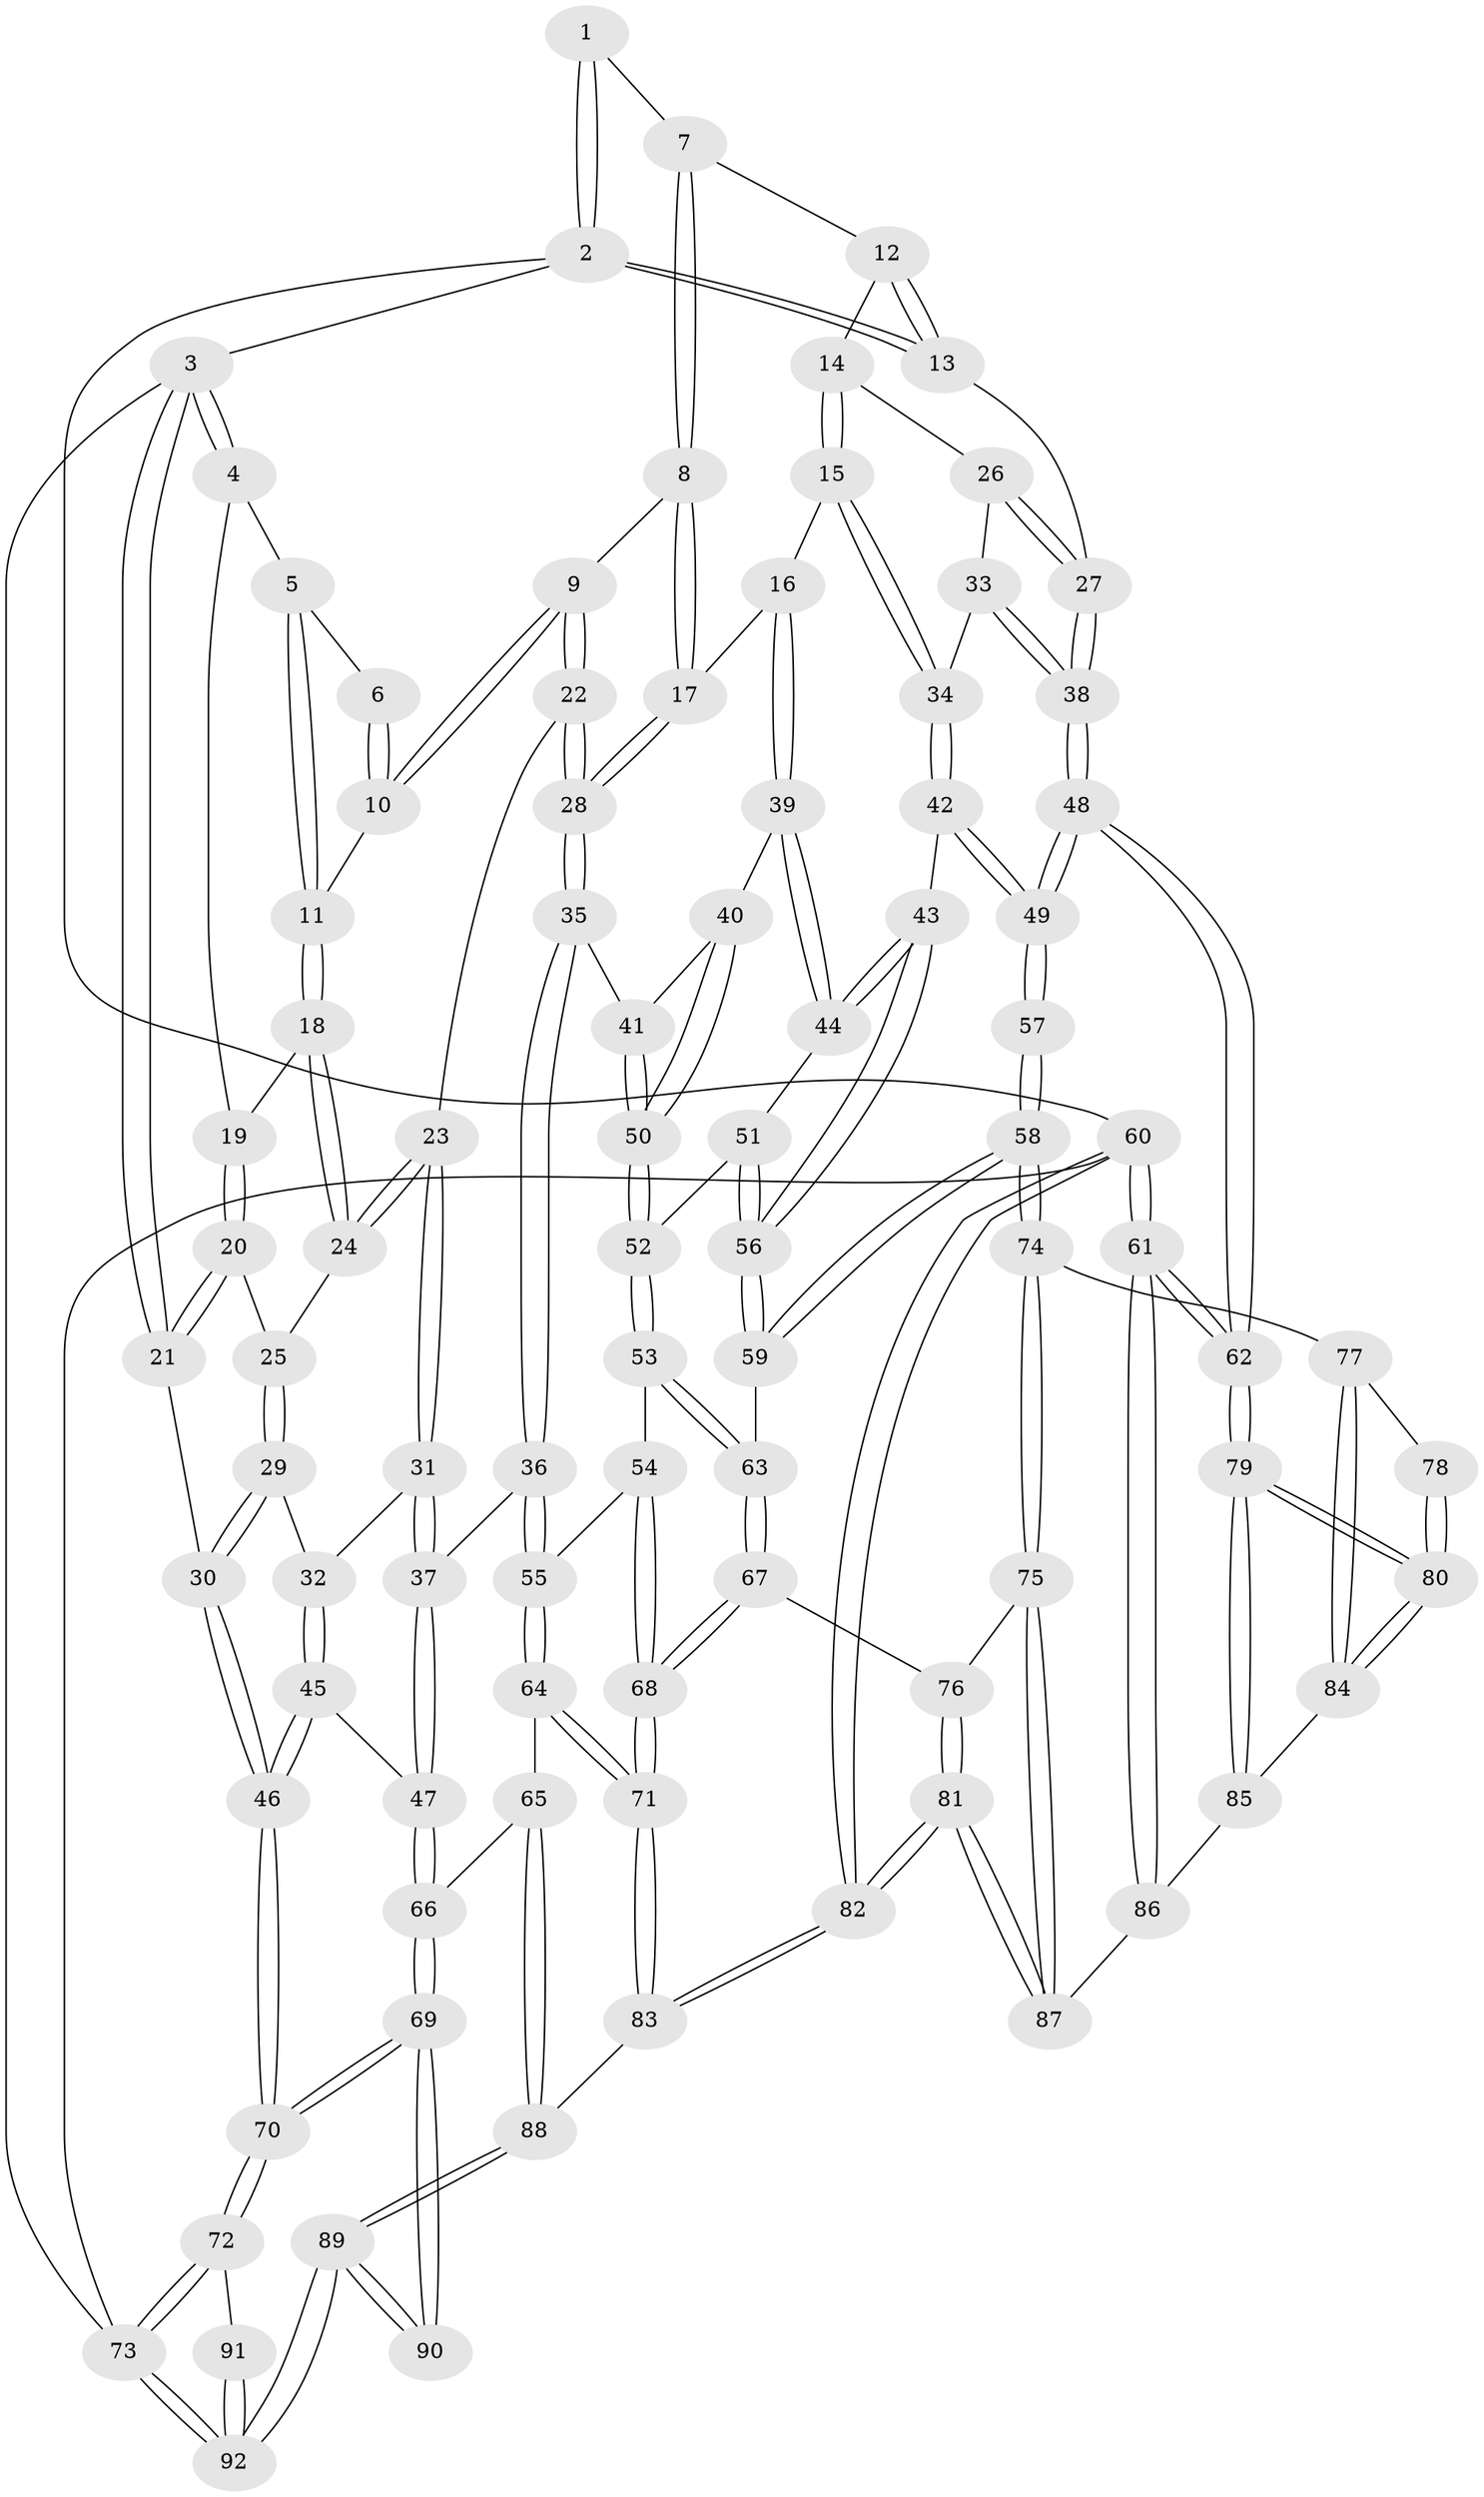 // Generated by graph-tools (version 1.1) at 2025/51/03/09/25 03:51:01]
// undirected, 92 vertices, 227 edges
graph export_dot {
graph [start="1"]
  node [color=gray90,style=filled];
  1 [pos="+0.5629896040086082+0"];
  2 [pos="+1+0"];
  3 [pos="+0+0"];
  4 [pos="+0+0"];
  5 [pos="+0.28365212669822454+0"];
  6 [pos="+0.29720166602019016+0"];
  7 [pos="+0.648633585236872+0.11807276595898071"];
  8 [pos="+0.6387336634300375+0.1322820147094873"];
  9 [pos="+0.46200377055331293+0.2664841016422929"];
  10 [pos="+0.4024612907655342+0.13699706023931718"];
  11 [pos="+0.22145657694636775+0.1915019605788037"];
  12 [pos="+0.7177706369314546+0.13288755233602928"];
  13 [pos="+1+0"];
  14 [pos="+0.8696153799267032+0.2514893162235306"];
  15 [pos="+0.773725309365623+0.4056270201301465"];
  16 [pos="+0.7516029085516736+0.4115953879196193"];
  17 [pos="+0.6939006495437652+0.38584802508281346"];
  18 [pos="+0.21347270785270916+0.22362147095845314"];
  19 [pos="+0.13614478963048796+0.19423258179145222"];
  20 [pos="+0+0.23151993436195492"];
  21 [pos="+0+0.1916417089641726"];
  22 [pos="+0.43271366560886976+0.33152724807849243"];
  23 [pos="+0.26090854626514176+0.3005223679522661"];
  24 [pos="+0.23334635388649808+0.28388382944679863"];
  25 [pos="+0.13730651205612926+0.33362857607810753"];
  26 [pos="+1+0.20720560691921988"];
  27 [pos="+1+0.13129975732497645"];
  28 [pos="+0.46249076496332125+0.39987701316089524"];
  29 [pos="+0.09769769585608445+0.4044941507002409"];
  30 [pos="+0+0.5156533823617736"];
  31 [pos="+0.21807862215070337+0.4805024593298275"];
  32 [pos="+0.1686888622852746+0.48766342426908044"];
  33 [pos="+0.913817170651289+0.4632627655646004"];
  34 [pos="+0.8651829373947032+0.4777972597145261"];
  35 [pos="+0.4587148800716437+0.4423119568294586"];
  36 [pos="+0.41768060713632477+0.538103530162855"];
  37 [pos="+0.33210629501812805+0.5805910583869364"];
  38 [pos="+1+0.6078644211239432"];
  39 [pos="+0.7139919042623785+0.5103031302135607"];
  40 [pos="+0.6101609722083963+0.511767620608746"];
  41 [pos="+0.5102042113772816+0.47239939904584755"];
  42 [pos="+0.8781822324547665+0.5842318973752065"];
  43 [pos="+0.855906957748634+0.6099553712736312"];
  44 [pos="+0.7142241618517995+0.5377075832928409"];
  45 [pos="+0.08868070984931141+0.6061812183550543"];
  46 [pos="+0+0.6941092315359215"];
  47 [pos="+0.3074338776460647+0.6142262100744961"];
  48 [pos="+1+0.6252654174396942"];
  49 [pos="+1+0.6254664420907513"];
  50 [pos="+0.6383930015737669+0.6160582634530931"];
  51 [pos="+0.6867489343985069+0.5999446208515309"];
  52 [pos="+0.646380350217422+0.6298706563001203"];
  53 [pos="+0.6344922289850823+0.6492576949606839"];
  54 [pos="+0.52920670887221+0.6450360182443897"];
  55 [pos="+0.49278924796288276+0.6402928797362054"];
  56 [pos="+0.8297690850176691+0.6825900302225434"];
  57 [pos="+1+0.6876809133916068"];
  58 [pos="+0.8584900119516321+0.7553150385142636"];
  59 [pos="+0.8297941123181043+0.6834364177336104"];
  60 [pos="+1+1"];
  61 [pos="+1+1"];
  62 [pos="+1+0.8987424181198378"];
  63 [pos="+0.6569114559723954+0.717287098022426"];
  64 [pos="+0.47098682897653654+0.7857182221413809"];
  65 [pos="+0.33429812519006863+0.8140951305992484"];
  66 [pos="+0.2832437630906393+0.8008552268577203"];
  67 [pos="+0.6471777442460268+0.7999555598127385"];
  68 [pos="+0.6139154179098052+0.8269822919607289"];
  69 [pos="+0.24422875076519399+0.8225719608046579"];
  70 [pos="+0+0.7645288967536763"];
  71 [pos="+0.5786388026055074+0.8596299218652418"];
  72 [pos="+0+1"];
  73 [pos="+0+1"];
  74 [pos="+0.8497204025855066+0.7984163030529936"];
  75 [pos="+0.832187132636365+0.8116069410939465"];
  76 [pos="+0.7124923260216485+0.8118713725414084"];
  77 [pos="+0.8559019277377379+0.8028496128158664"];
  78 [pos="+0.9580276772047861+0.8150961871684245"];
  79 [pos="+1+0.8979562106124027"];
  80 [pos="+1+0.858153749349244"];
  81 [pos="+0.7487663410461932+1"];
  82 [pos="+0.625759762667491+1"];
  83 [pos="+0.5758978123170903+1"];
  84 [pos="+0.9052738034055725+0.8633732178704615"];
  85 [pos="+0.9123657072153724+0.8776158339823958"];
  86 [pos="+0.9434203729645497+0.9551999899294996"];
  87 [pos="+0.7966278681440977+0.9514326583985924"];
  88 [pos="+0.5650122503522644+1"];
  89 [pos="+0.3323447804923251+1"];
  90 [pos="+0.24406009495044959+0.9495202090364757"];
  91 [pos="+0.16362437772482044+0.9676049518866585"];
  92 [pos="+0+1"];
  1 -- 2;
  1 -- 2;
  1 -- 7;
  2 -- 3;
  2 -- 13;
  2 -- 13;
  2 -- 60;
  3 -- 4;
  3 -- 4;
  3 -- 21;
  3 -- 21;
  3 -- 73;
  4 -- 5;
  4 -- 19;
  5 -- 6;
  5 -- 11;
  5 -- 11;
  6 -- 10;
  6 -- 10;
  7 -- 8;
  7 -- 8;
  7 -- 12;
  8 -- 9;
  8 -- 17;
  8 -- 17;
  9 -- 10;
  9 -- 10;
  9 -- 22;
  9 -- 22;
  10 -- 11;
  11 -- 18;
  11 -- 18;
  12 -- 13;
  12 -- 13;
  12 -- 14;
  13 -- 27;
  14 -- 15;
  14 -- 15;
  14 -- 26;
  15 -- 16;
  15 -- 34;
  15 -- 34;
  16 -- 17;
  16 -- 39;
  16 -- 39;
  17 -- 28;
  17 -- 28;
  18 -- 19;
  18 -- 24;
  18 -- 24;
  19 -- 20;
  19 -- 20;
  20 -- 21;
  20 -- 21;
  20 -- 25;
  21 -- 30;
  22 -- 23;
  22 -- 28;
  22 -- 28;
  23 -- 24;
  23 -- 24;
  23 -- 31;
  23 -- 31;
  24 -- 25;
  25 -- 29;
  25 -- 29;
  26 -- 27;
  26 -- 27;
  26 -- 33;
  27 -- 38;
  27 -- 38;
  28 -- 35;
  28 -- 35;
  29 -- 30;
  29 -- 30;
  29 -- 32;
  30 -- 46;
  30 -- 46;
  31 -- 32;
  31 -- 37;
  31 -- 37;
  32 -- 45;
  32 -- 45;
  33 -- 34;
  33 -- 38;
  33 -- 38;
  34 -- 42;
  34 -- 42;
  35 -- 36;
  35 -- 36;
  35 -- 41;
  36 -- 37;
  36 -- 55;
  36 -- 55;
  37 -- 47;
  37 -- 47;
  38 -- 48;
  38 -- 48;
  39 -- 40;
  39 -- 44;
  39 -- 44;
  40 -- 41;
  40 -- 50;
  40 -- 50;
  41 -- 50;
  41 -- 50;
  42 -- 43;
  42 -- 49;
  42 -- 49;
  43 -- 44;
  43 -- 44;
  43 -- 56;
  43 -- 56;
  44 -- 51;
  45 -- 46;
  45 -- 46;
  45 -- 47;
  46 -- 70;
  46 -- 70;
  47 -- 66;
  47 -- 66;
  48 -- 49;
  48 -- 49;
  48 -- 62;
  48 -- 62;
  49 -- 57;
  49 -- 57;
  50 -- 52;
  50 -- 52;
  51 -- 52;
  51 -- 56;
  51 -- 56;
  52 -- 53;
  52 -- 53;
  53 -- 54;
  53 -- 63;
  53 -- 63;
  54 -- 55;
  54 -- 68;
  54 -- 68;
  55 -- 64;
  55 -- 64;
  56 -- 59;
  56 -- 59;
  57 -- 58;
  57 -- 58;
  58 -- 59;
  58 -- 59;
  58 -- 74;
  58 -- 74;
  59 -- 63;
  60 -- 61;
  60 -- 61;
  60 -- 82;
  60 -- 82;
  60 -- 73;
  61 -- 62;
  61 -- 62;
  61 -- 86;
  61 -- 86;
  62 -- 79;
  62 -- 79;
  63 -- 67;
  63 -- 67;
  64 -- 65;
  64 -- 71;
  64 -- 71;
  65 -- 66;
  65 -- 88;
  65 -- 88;
  66 -- 69;
  66 -- 69;
  67 -- 68;
  67 -- 68;
  67 -- 76;
  68 -- 71;
  68 -- 71;
  69 -- 70;
  69 -- 70;
  69 -- 90;
  69 -- 90;
  70 -- 72;
  70 -- 72;
  71 -- 83;
  71 -- 83;
  72 -- 73;
  72 -- 73;
  72 -- 91;
  73 -- 92;
  73 -- 92;
  74 -- 75;
  74 -- 75;
  74 -- 77;
  75 -- 76;
  75 -- 87;
  75 -- 87;
  76 -- 81;
  76 -- 81;
  77 -- 78;
  77 -- 84;
  77 -- 84;
  78 -- 80;
  78 -- 80;
  79 -- 80;
  79 -- 80;
  79 -- 85;
  79 -- 85;
  80 -- 84;
  80 -- 84;
  81 -- 82;
  81 -- 82;
  81 -- 87;
  81 -- 87;
  82 -- 83;
  82 -- 83;
  83 -- 88;
  84 -- 85;
  85 -- 86;
  86 -- 87;
  88 -- 89;
  88 -- 89;
  89 -- 90;
  89 -- 90;
  89 -- 92;
  89 -- 92;
  91 -- 92;
  91 -- 92;
}
